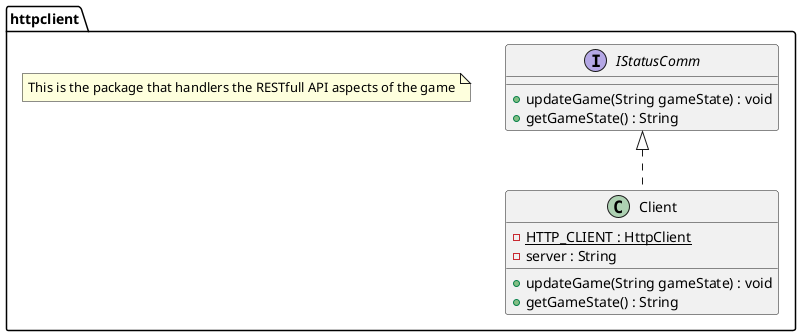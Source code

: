 @startuml
skinparam groupInheritance 2
skinparam linetype polyline

package httpclient{
   class Client implements IStatusComm {
      {Static} -HTTP_CLIENT : HttpClient
      -server : String

      +updateGame(String gameState) : void
      +getGameState() : String
   }
   interface IStatusComm{
     +updateGame(String gameState) : void
     +getGameState() : String
   }

   note "This is the package that handlers the RESTfull API aspects of the game" as note1
}


@enduml